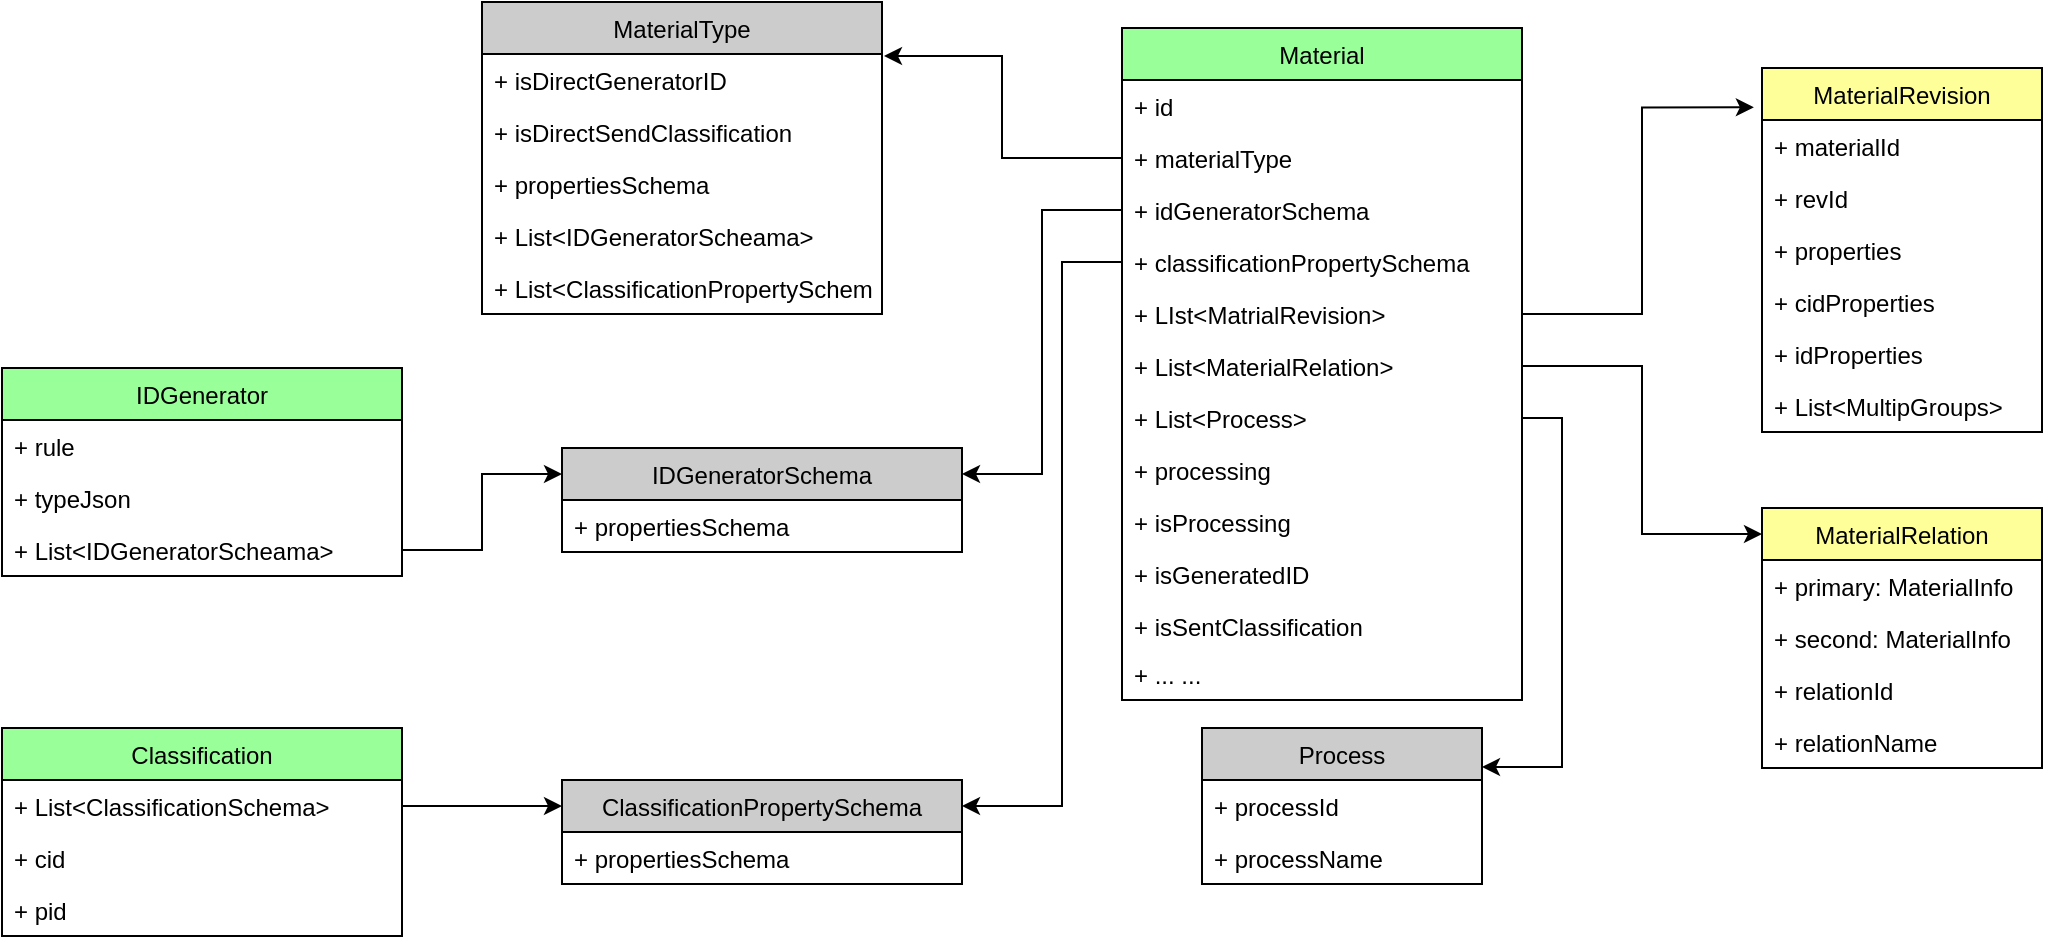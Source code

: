 <mxfile version="15.7.3" type="github">
  <diagram id="prtHgNgQTEPvFCAcTncT" name="Page-1">
    <mxGraphModel dx="1600" dy="642" grid="1" gridSize="10" guides="1" tooltips="1" connect="1" arrows="1" fold="1" page="1" pageScale="1" pageWidth="827" pageHeight="1169" math="0" shadow="0">
      <root>
        <mxCell id="0" />
        <mxCell id="1" parent="0" />
        <mxCell id="HqL51DWA39zwZxsGOWz9-21" value="MaterialType" style="swimlane;fontStyle=0;childLayout=stackLayout;horizontal=1;startSize=26;fillColor=#CCCCCC;horizontalStack=0;resizeParent=1;resizeParentMax=0;resizeLast=0;collapsible=1;marginBottom=0;" parent="1" vertex="1">
          <mxGeometry x="280" y="107" width="200" height="156" as="geometry" />
        </mxCell>
        <mxCell id="HqL51DWA39zwZxsGOWz9-22" value="+ isDirectGeneratorID" style="text;strokeColor=none;fillColor=none;align=left;verticalAlign=top;spacingLeft=4;spacingRight=4;overflow=hidden;rotatable=0;points=[[0,0.5],[1,0.5]];portConstraint=eastwest;" parent="HqL51DWA39zwZxsGOWz9-21" vertex="1">
          <mxGeometry y="26" width="200" height="26" as="geometry" />
        </mxCell>
        <mxCell id="HqL51DWA39zwZxsGOWz9-23" value="+ isDirectSendClassification" style="text;strokeColor=none;fillColor=none;align=left;verticalAlign=top;spacingLeft=4;spacingRight=4;overflow=hidden;rotatable=0;points=[[0,0.5],[1,0.5]];portConstraint=eastwest;" parent="HqL51DWA39zwZxsGOWz9-21" vertex="1">
          <mxGeometry y="52" width="200" height="26" as="geometry" />
        </mxCell>
        <mxCell id="HqL51DWA39zwZxsGOWz9-24" value="+ propertiesSchema" style="text;strokeColor=none;fillColor=none;align=left;verticalAlign=top;spacingLeft=4;spacingRight=4;overflow=hidden;rotatable=0;points=[[0,0.5],[1,0.5]];portConstraint=eastwest;" parent="HqL51DWA39zwZxsGOWz9-21" vertex="1">
          <mxGeometry y="78" width="200" height="26" as="geometry" />
        </mxCell>
        <mxCell id="HqL51DWA39zwZxsGOWz9-19" value="+ List&lt;IDGeneratorScheama&gt;" style="text;strokeColor=none;fillColor=none;align=left;verticalAlign=top;spacingLeft=4;spacingRight=4;overflow=hidden;rotatable=0;points=[[0,0.5],[1,0.5]];portConstraint=eastwest;" parent="HqL51DWA39zwZxsGOWz9-21" vertex="1">
          <mxGeometry y="104" width="200" height="26" as="geometry" />
        </mxCell>
        <mxCell id="HqL51DWA39zwZxsGOWz9-20" value="+ List&lt;ClassificationPropertySchema&gt;" style="text;strokeColor=none;fillColor=none;align=left;verticalAlign=top;spacingLeft=4;spacingRight=4;overflow=hidden;rotatable=0;points=[[0,0.5],[1,0.5]];portConstraint=eastwest;" parent="HqL51DWA39zwZxsGOWz9-21" vertex="1">
          <mxGeometry y="130" width="200" height="26" as="geometry" />
        </mxCell>
        <mxCell id="HqL51DWA39zwZxsGOWz9-26" value="IDGeneratorSchema" style="swimlane;fontStyle=0;childLayout=stackLayout;horizontal=1;startSize=26;fillColor=#CCCCCC;horizontalStack=0;resizeParent=1;resizeParentMax=0;resizeLast=0;collapsible=1;marginBottom=0;" parent="1" vertex="1">
          <mxGeometry x="320" y="330" width="200" height="52" as="geometry" />
        </mxCell>
        <mxCell id="HqL51DWA39zwZxsGOWz9-30" value="+ propertiesSchema" style="text;strokeColor=none;fillColor=none;align=left;verticalAlign=top;spacingLeft=4;spacingRight=4;overflow=hidden;rotatable=0;points=[[0,0.5],[1,0.5]];portConstraint=eastwest;" parent="HqL51DWA39zwZxsGOWz9-26" vertex="1">
          <mxGeometry y="26" width="200" height="26" as="geometry" />
        </mxCell>
        <mxCell id="HqL51DWA39zwZxsGOWz9-31" value="ClassificationPropertySchema" style="swimlane;fontStyle=0;childLayout=stackLayout;horizontal=1;startSize=26;fillColor=#CCCCCC;horizontalStack=0;resizeParent=1;resizeParentMax=0;resizeLast=0;collapsible=1;marginBottom=0;" parent="1" vertex="1">
          <mxGeometry x="320" y="496" width="200" height="52" as="geometry" />
        </mxCell>
        <mxCell id="HqL51DWA39zwZxsGOWz9-32" value="+ propertiesSchema" style="text;strokeColor=none;fillColor=none;align=left;verticalAlign=top;spacingLeft=4;spacingRight=4;overflow=hidden;rotatable=0;points=[[0,0.5],[1,0.5]];portConstraint=eastwest;" parent="HqL51DWA39zwZxsGOWz9-31" vertex="1">
          <mxGeometry y="26" width="200" height="26" as="geometry" />
        </mxCell>
        <mxCell id="HqL51DWA39zwZxsGOWz9-33" value="IDGenerator" style="swimlane;fontStyle=0;childLayout=stackLayout;horizontal=1;startSize=26;fillColor=#99FF99;horizontalStack=0;resizeParent=1;resizeParentMax=0;resizeLast=0;collapsible=1;marginBottom=0;" parent="1" vertex="1">
          <mxGeometry x="40" y="290" width="200" height="104" as="geometry">
            <mxRectangle x="60" y="240" width="90" height="26" as="alternateBounds" />
          </mxGeometry>
        </mxCell>
        <mxCell id="HqL51DWA39zwZxsGOWz9-34" value="+ rule&#xa;&#xa;" style="text;strokeColor=none;fillColor=none;align=left;verticalAlign=top;spacingLeft=4;spacingRight=4;overflow=hidden;rotatable=0;points=[[0,0.5],[1,0.5]];portConstraint=eastwest;" parent="HqL51DWA39zwZxsGOWz9-33" vertex="1">
          <mxGeometry y="26" width="200" height="26" as="geometry" />
        </mxCell>
        <mxCell id="HqL51DWA39zwZxsGOWz9-45" value="+ typeJson&#xa;&#xa;" style="text;strokeColor=none;fillColor=none;align=left;verticalAlign=top;spacingLeft=4;spacingRight=4;overflow=hidden;rotatable=0;points=[[0,0.5],[1,0.5]];portConstraint=eastwest;" parent="HqL51DWA39zwZxsGOWz9-33" vertex="1">
          <mxGeometry y="52" width="200" height="26" as="geometry" />
        </mxCell>
        <mxCell id="HqL51DWA39zwZxsGOWz9-35" value="+ List&lt;IDGeneratorScheama&gt;" style="text;strokeColor=none;fillColor=none;align=left;verticalAlign=top;spacingLeft=4;spacingRight=4;overflow=hidden;rotatable=0;points=[[0,0.5],[1,0.5]];portConstraint=eastwest;" parent="HqL51DWA39zwZxsGOWz9-33" vertex="1">
          <mxGeometry y="78" width="200" height="26" as="geometry" />
        </mxCell>
        <mxCell id="HqL51DWA39zwZxsGOWz9-41" value="Classification" style="swimlane;fontStyle=0;childLayout=stackLayout;horizontal=1;startSize=26;fillColor=#99FF99;horizontalStack=0;resizeParent=1;resizeParentMax=0;resizeLast=0;collapsible=1;marginBottom=0;" parent="1" vertex="1">
          <mxGeometry x="40" y="470" width="200" height="104" as="geometry" />
        </mxCell>
        <mxCell id="HqL51DWA39zwZxsGOWz9-42" value="+ List&lt;ClassificationSchema&gt;" style="text;strokeColor=none;fillColor=none;align=left;verticalAlign=top;spacingLeft=4;spacingRight=4;overflow=hidden;rotatable=0;points=[[0,0.5],[1,0.5]];portConstraint=eastwest;" parent="HqL51DWA39zwZxsGOWz9-41" vertex="1">
          <mxGeometry y="26" width="200" height="26" as="geometry" />
        </mxCell>
        <mxCell id="HqL51DWA39zwZxsGOWz9-43" value="+ cid" style="text;strokeColor=none;fillColor=none;align=left;verticalAlign=top;spacingLeft=4;spacingRight=4;overflow=hidden;rotatable=0;points=[[0,0.5],[1,0.5]];portConstraint=eastwest;" parent="HqL51DWA39zwZxsGOWz9-41" vertex="1">
          <mxGeometry y="52" width="200" height="26" as="geometry" />
        </mxCell>
        <mxCell id="HqL51DWA39zwZxsGOWz9-44" value="+ pid" style="text;strokeColor=none;fillColor=none;align=left;verticalAlign=top;spacingLeft=4;spacingRight=4;overflow=hidden;rotatable=0;points=[[0,0.5],[1,0.5]];portConstraint=eastwest;" parent="HqL51DWA39zwZxsGOWz9-41" vertex="1">
          <mxGeometry y="78" width="200" height="26" as="geometry" />
        </mxCell>
        <mxCell id="HqL51DWA39zwZxsGOWz9-46" value="Material" style="swimlane;fontStyle=0;childLayout=stackLayout;horizontal=1;startSize=26;fillColor=#99FF99;horizontalStack=0;resizeParent=1;resizeParentMax=0;resizeLast=0;collapsible=1;marginBottom=0;" parent="1" vertex="1">
          <mxGeometry x="600" y="120" width="200" height="336" as="geometry" />
        </mxCell>
        <mxCell id="HqL51DWA39zwZxsGOWz9-50" value="+ id" style="text;strokeColor=none;fillColor=none;align=left;verticalAlign=top;spacingLeft=4;spacingRight=4;overflow=hidden;rotatable=0;points=[[0,0.5],[1,0.5]];portConstraint=eastwest;" parent="HqL51DWA39zwZxsGOWz9-46" vertex="1">
          <mxGeometry y="26" width="200" height="26" as="geometry" />
        </mxCell>
        <mxCell id="HqL51DWA39zwZxsGOWz9-47" value="+ materialType" style="text;strokeColor=none;fillColor=none;align=left;verticalAlign=top;spacingLeft=4;spacingRight=4;overflow=hidden;rotatable=0;points=[[0,0.5],[1,0.5]];portConstraint=eastwest;" parent="HqL51DWA39zwZxsGOWz9-46" vertex="1">
          <mxGeometry y="52" width="200" height="26" as="geometry" />
        </mxCell>
        <mxCell id="HqL51DWA39zwZxsGOWz9-48" value="+ idGeneratorSchema" style="text;strokeColor=none;fillColor=none;align=left;verticalAlign=top;spacingLeft=4;spacingRight=4;overflow=hidden;rotatable=0;points=[[0,0.5],[1,0.5]];portConstraint=eastwest;" parent="HqL51DWA39zwZxsGOWz9-46" vertex="1">
          <mxGeometry y="78" width="200" height="26" as="geometry" />
        </mxCell>
        <mxCell id="HqL51DWA39zwZxsGOWz9-49" value="+ classificationPropertySchema" style="text;strokeColor=none;fillColor=none;align=left;verticalAlign=top;spacingLeft=4;spacingRight=4;overflow=hidden;rotatable=0;points=[[0,0.5],[1,0.5]];portConstraint=eastwest;" parent="HqL51DWA39zwZxsGOWz9-46" vertex="1">
          <mxGeometry y="104" width="200" height="26" as="geometry" />
        </mxCell>
        <mxCell id="HqL51DWA39zwZxsGOWz9-51" value="+ LIst&lt;MatrialRevision&gt;" style="text;strokeColor=none;fillColor=none;align=left;verticalAlign=top;spacingLeft=4;spacingRight=4;overflow=hidden;rotatable=0;points=[[0,0.5],[1,0.5]];portConstraint=eastwest;" parent="HqL51DWA39zwZxsGOWz9-46" vertex="1">
          <mxGeometry y="130" width="200" height="26" as="geometry" />
        </mxCell>
        <mxCell id="HqL51DWA39zwZxsGOWz9-52" value="+ List&lt;MaterialRelation&gt;" style="text;strokeColor=none;fillColor=none;align=left;verticalAlign=top;spacingLeft=4;spacingRight=4;overflow=hidden;rotatable=0;points=[[0,0.5],[1,0.5]];portConstraint=eastwest;" parent="HqL51DWA39zwZxsGOWz9-46" vertex="1">
          <mxGeometry y="156" width="200" height="26" as="geometry" />
        </mxCell>
        <mxCell id="HqL51DWA39zwZxsGOWz9-53" value="+ List&lt;Process&gt;" style="text;strokeColor=none;fillColor=none;align=left;verticalAlign=top;spacingLeft=4;spacingRight=4;overflow=hidden;rotatable=0;points=[[0,0.5],[1,0.5]];portConstraint=eastwest;" parent="HqL51DWA39zwZxsGOWz9-46" vertex="1">
          <mxGeometry y="182" width="200" height="26" as="geometry" />
        </mxCell>
        <mxCell id="HqL51DWA39zwZxsGOWz9-54" value="+ processing" style="text;strokeColor=none;fillColor=none;align=left;verticalAlign=top;spacingLeft=4;spacingRight=4;overflow=hidden;rotatable=0;points=[[0,0.5],[1,0.5]];portConstraint=eastwest;" parent="HqL51DWA39zwZxsGOWz9-46" vertex="1">
          <mxGeometry y="208" width="200" height="26" as="geometry" />
        </mxCell>
        <mxCell id="HqL51DWA39zwZxsGOWz9-57" value="+ isProcessing" style="text;strokeColor=none;fillColor=none;align=left;verticalAlign=top;spacingLeft=4;spacingRight=4;overflow=hidden;rotatable=0;points=[[0,0.5],[1,0.5]];portConstraint=eastwest;" parent="HqL51DWA39zwZxsGOWz9-46" vertex="1">
          <mxGeometry y="234" width="200" height="26" as="geometry" />
        </mxCell>
        <mxCell id="HqL51DWA39zwZxsGOWz9-55" value="+ isGeneratedID" style="text;strokeColor=none;fillColor=none;align=left;verticalAlign=top;spacingLeft=4;spacingRight=4;overflow=hidden;rotatable=0;points=[[0,0.5],[1,0.5]];portConstraint=eastwest;" parent="HqL51DWA39zwZxsGOWz9-46" vertex="1">
          <mxGeometry y="260" width="200" height="26" as="geometry" />
        </mxCell>
        <mxCell id="HqL51DWA39zwZxsGOWz9-56" value="+ isSentClassification" style="text;strokeColor=none;fillColor=none;align=left;verticalAlign=top;spacingLeft=4;spacingRight=4;overflow=hidden;rotatable=0;points=[[0,0.5],[1,0.5]];portConstraint=eastwest;" parent="HqL51DWA39zwZxsGOWz9-46" vertex="1">
          <mxGeometry y="286" width="200" height="24" as="geometry" />
        </mxCell>
        <mxCell id="HqL51DWA39zwZxsGOWz9-92" value="+ ... ..." style="text;strokeColor=none;fillColor=none;align=left;verticalAlign=top;spacingLeft=4;spacingRight=4;overflow=hidden;rotatable=0;points=[[0,0.5],[1,0.5]];portConstraint=eastwest;" parent="HqL51DWA39zwZxsGOWz9-46" vertex="1">
          <mxGeometry y="310" width="200" height="26" as="geometry" />
        </mxCell>
        <mxCell id="HqL51DWA39zwZxsGOWz9-58" value="MaterialRevision" style="swimlane;fontStyle=0;childLayout=stackLayout;horizontal=1;startSize=26;fillColor=#FFFF99;horizontalStack=0;resizeParent=1;resizeParentMax=0;resizeLast=0;collapsible=1;marginBottom=0;" parent="1" vertex="1">
          <mxGeometry x="920" y="140" width="140" height="182" as="geometry" />
        </mxCell>
        <mxCell id="HqL51DWA39zwZxsGOWz9-59" value="+ materialId" style="text;strokeColor=none;fillColor=none;align=left;verticalAlign=top;spacingLeft=4;spacingRight=4;overflow=hidden;rotatable=0;points=[[0,0.5],[1,0.5]];portConstraint=eastwest;" parent="HqL51DWA39zwZxsGOWz9-58" vertex="1">
          <mxGeometry y="26" width="140" height="26" as="geometry" />
        </mxCell>
        <mxCell id="HqL51DWA39zwZxsGOWz9-64" value="+ revId" style="text;strokeColor=none;fillColor=none;align=left;verticalAlign=top;spacingLeft=4;spacingRight=4;overflow=hidden;rotatable=0;points=[[0,0.5],[1,0.5]];portConstraint=eastwest;" parent="HqL51DWA39zwZxsGOWz9-58" vertex="1">
          <mxGeometry y="52" width="140" height="26" as="geometry" />
        </mxCell>
        <mxCell id="HqL51DWA39zwZxsGOWz9-60" value="+ properties" style="text;strokeColor=none;fillColor=none;align=left;verticalAlign=top;spacingLeft=4;spacingRight=4;overflow=hidden;rotatable=0;points=[[0,0.5],[1,0.5]];portConstraint=eastwest;" parent="HqL51DWA39zwZxsGOWz9-58" vertex="1">
          <mxGeometry y="78" width="140" height="26" as="geometry" />
        </mxCell>
        <mxCell id="HqL51DWA39zwZxsGOWz9-61" value="+ cidProperties   " style="text;strokeColor=none;fillColor=none;align=left;verticalAlign=top;spacingLeft=4;spacingRight=4;overflow=hidden;rotatable=0;points=[[0,0.5],[1,0.5]];portConstraint=eastwest;" parent="HqL51DWA39zwZxsGOWz9-58" vertex="1">
          <mxGeometry y="104" width="140" height="26" as="geometry" />
        </mxCell>
        <mxCell id="HqL51DWA39zwZxsGOWz9-62" value="+ idProperties   " style="text;strokeColor=none;fillColor=none;align=left;verticalAlign=top;spacingLeft=4;spacingRight=4;overflow=hidden;rotatable=0;points=[[0,0.5],[1,0.5]];portConstraint=eastwest;" parent="HqL51DWA39zwZxsGOWz9-58" vertex="1">
          <mxGeometry y="130" width="140" height="26" as="geometry" />
        </mxCell>
        <mxCell id="WxVBg4yOpC8oxxNAX5rf-1" value="+ List&lt;MultipGroups&gt;" style="text;strokeColor=none;fillColor=none;align=left;verticalAlign=top;spacingLeft=4;spacingRight=4;overflow=hidden;rotatable=0;points=[[0,0.5],[1,0.5]];portConstraint=eastwest;" vertex="1" parent="HqL51DWA39zwZxsGOWz9-58">
          <mxGeometry y="156" width="140" height="26" as="geometry" />
        </mxCell>
        <mxCell id="HqL51DWA39zwZxsGOWz9-67" value="MaterialRelation" style="swimlane;fontStyle=0;childLayout=stackLayout;horizontal=1;startSize=26;fillColor=#FFFF99;horizontalStack=0;resizeParent=1;resizeParentMax=0;resizeLast=0;collapsible=1;marginBottom=0;" parent="1" vertex="1">
          <mxGeometry x="920" y="360" width="140" height="130" as="geometry" />
        </mxCell>
        <mxCell id="HqL51DWA39zwZxsGOWz9-68" value="+ primary: MaterialInfo" style="text;strokeColor=none;fillColor=none;align=left;verticalAlign=top;spacingLeft=4;spacingRight=4;overflow=hidden;rotatable=0;points=[[0,0.5],[1,0.5]];portConstraint=eastwest;" parent="HqL51DWA39zwZxsGOWz9-67" vertex="1">
          <mxGeometry y="26" width="140" height="26" as="geometry" />
        </mxCell>
        <mxCell id="HqL51DWA39zwZxsGOWz9-69" value="+ second: MaterialInfo" style="text;strokeColor=none;fillColor=none;align=left;verticalAlign=top;spacingLeft=4;spacingRight=4;overflow=hidden;rotatable=0;points=[[0,0.5],[1,0.5]];portConstraint=eastwest;" parent="HqL51DWA39zwZxsGOWz9-67" vertex="1">
          <mxGeometry y="52" width="140" height="26" as="geometry" />
        </mxCell>
        <mxCell id="HqL51DWA39zwZxsGOWz9-70" value="+ relationId" style="text;strokeColor=none;fillColor=none;align=left;verticalAlign=top;spacingLeft=4;spacingRight=4;overflow=hidden;rotatable=0;points=[[0,0.5],[1,0.5]];portConstraint=eastwest;" parent="HqL51DWA39zwZxsGOWz9-67" vertex="1">
          <mxGeometry y="78" width="140" height="26" as="geometry" />
        </mxCell>
        <mxCell id="HqL51DWA39zwZxsGOWz9-71" value="+ relationName" style="text;strokeColor=none;fillColor=none;align=left;verticalAlign=top;spacingLeft=4;spacingRight=4;overflow=hidden;rotatable=0;points=[[0,0.5],[1,0.5]];portConstraint=eastwest;" parent="HqL51DWA39zwZxsGOWz9-67" vertex="1">
          <mxGeometry y="104" width="140" height="26" as="geometry" />
        </mxCell>
        <mxCell id="HqL51DWA39zwZxsGOWz9-72" value="Process" style="swimlane;fontStyle=0;childLayout=stackLayout;horizontal=1;startSize=26;fillColor=#CCCCCC;horizontalStack=0;resizeParent=1;resizeParentMax=0;resizeLast=0;collapsible=1;marginBottom=0;" parent="1" vertex="1">
          <mxGeometry x="640" y="470" width="140" height="78" as="geometry" />
        </mxCell>
        <mxCell id="HqL51DWA39zwZxsGOWz9-73" value="+ processId" style="text;strokeColor=none;fillColor=none;align=left;verticalAlign=top;spacingLeft=4;spacingRight=4;overflow=hidden;rotatable=0;points=[[0,0.5],[1,0.5]];portConstraint=eastwest;" parent="HqL51DWA39zwZxsGOWz9-72" vertex="1">
          <mxGeometry y="26" width="140" height="26" as="geometry" />
        </mxCell>
        <mxCell id="HqL51DWA39zwZxsGOWz9-74" value="+ processName" style="text;strokeColor=none;fillColor=none;align=left;verticalAlign=top;spacingLeft=4;spacingRight=4;overflow=hidden;rotatable=0;points=[[0,0.5],[1,0.5]];portConstraint=eastwest;" parent="HqL51DWA39zwZxsGOWz9-72" vertex="1">
          <mxGeometry y="52" width="140" height="26" as="geometry" />
        </mxCell>
        <mxCell id="HqL51DWA39zwZxsGOWz9-75" style="edgeStyle=orthogonalEdgeStyle;rounded=0;orthogonalLoop=1;jettySize=auto;html=1;entryX=1.005;entryY=0.173;entryDx=0;entryDy=0;entryPerimeter=0;" parent="1" source="HqL51DWA39zwZxsGOWz9-47" target="HqL51DWA39zwZxsGOWz9-21" edge="1">
          <mxGeometry relative="1" as="geometry" />
        </mxCell>
        <mxCell id="HqL51DWA39zwZxsGOWz9-76" style="edgeStyle=orthogonalEdgeStyle;rounded=0;orthogonalLoop=1;jettySize=auto;html=1;exitX=1;exitY=0.5;exitDx=0;exitDy=0;entryX=-0.029;entryY=0.108;entryDx=0;entryDy=0;entryPerimeter=0;" parent="1" source="HqL51DWA39zwZxsGOWz9-51" target="HqL51DWA39zwZxsGOWz9-58" edge="1">
          <mxGeometry relative="1" as="geometry" />
        </mxCell>
        <mxCell id="HqL51DWA39zwZxsGOWz9-77" style="edgeStyle=orthogonalEdgeStyle;rounded=0;orthogonalLoop=1;jettySize=auto;html=1;entryX=1;entryY=0.25;entryDx=0;entryDy=0;" parent="1" source="HqL51DWA39zwZxsGOWz9-48" target="HqL51DWA39zwZxsGOWz9-26" edge="1">
          <mxGeometry relative="1" as="geometry" />
        </mxCell>
        <mxCell id="HqL51DWA39zwZxsGOWz9-78" style="edgeStyle=orthogonalEdgeStyle;rounded=0;orthogonalLoop=1;jettySize=auto;html=1;entryX=1;entryY=0.25;entryDx=0;entryDy=0;" parent="1" source="HqL51DWA39zwZxsGOWz9-49" target="HqL51DWA39zwZxsGOWz9-31" edge="1">
          <mxGeometry relative="1" as="geometry">
            <Array as="points">
              <mxPoint x="570" y="237" />
              <mxPoint x="570" y="509" />
            </Array>
          </mxGeometry>
        </mxCell>
        <mxCell id="HqL51DWA39zwZxsGOWz9-80" style="edgeStyle=orthogonalEdgeStyle;rounded=0;orthogonalLoop=1;jettySize=auto;html=1;entryX=0;entryY=0.1;entryDx=0;entryDy=0;entryPerimeter=0;" parent="1" source="HqL51DWA39zwZxsGOWz9-52" target="HqL51DWA39zwZxsGOWz9-67" edge="1">
          <mxGeometry relative="1" as="geometry" />
        </mxCell>
        <mxCell id="HqL51DWA39zwZxsGOWz9-84" style="edgeStyle=orthogonalEdgeStyle;rounded=0;orthogonalLoop=1;jettySize=auto;html=1;exitX=1;exitY=0.5;exitDx=0;exitDy=0;entryX=1;entryY=0.25;entryDx=0;entryDy=0;" parent="1" source="HqL51DWA39zwZxsGOWz9-53" target="HqL51DWA39zwZxsGOWz9-72" edge="1">
          <mxGeometry relative="1" as="geometry" />
        </mxCell>
        <mxCell id="HqL51DWA39zwZxsGOWz9-85" style="edgeStyle=orthogonalEdgeStyle;rounded=0;orthogonalLoop=1;jettySize=auto;html=1;exitX=1;exitY=0.5;exitDx=0;exitDy=0;entryX=0;entryY=0.25;entryDx=0;entryDy=0;" parent="1" source="HqL51DWA39zwZxsGOWz9-35" target="HqL51DWA39zwZxsGOWz9-26" edge="1">
          <mxGeometry relative="1" as="geometry" />
        </mxCell>
        <mxCell id="HqL51DWA39zwZxsGOWz9-86" style="edgeStyle=orthogonalEdgeStyle;rounded=0;orthogonalLoop=1;jettySize=auto;html=1;exitX=1;exitY=0.5;exitDx=0;exitDy=0;entryX=0;entryY=0.25;entryDx=0;entryDy=0;" parent="1" source="HqL51DWA39zwZxsGOWz9-42" target="HqL51DWA39zwZxsGOWz9-31" edge="1">
          <mxGeometry relative="1" as="geometry" />
        </mxCell>
      </root>
    </mxGraphModel>
  </diagram>
</mxfile>
